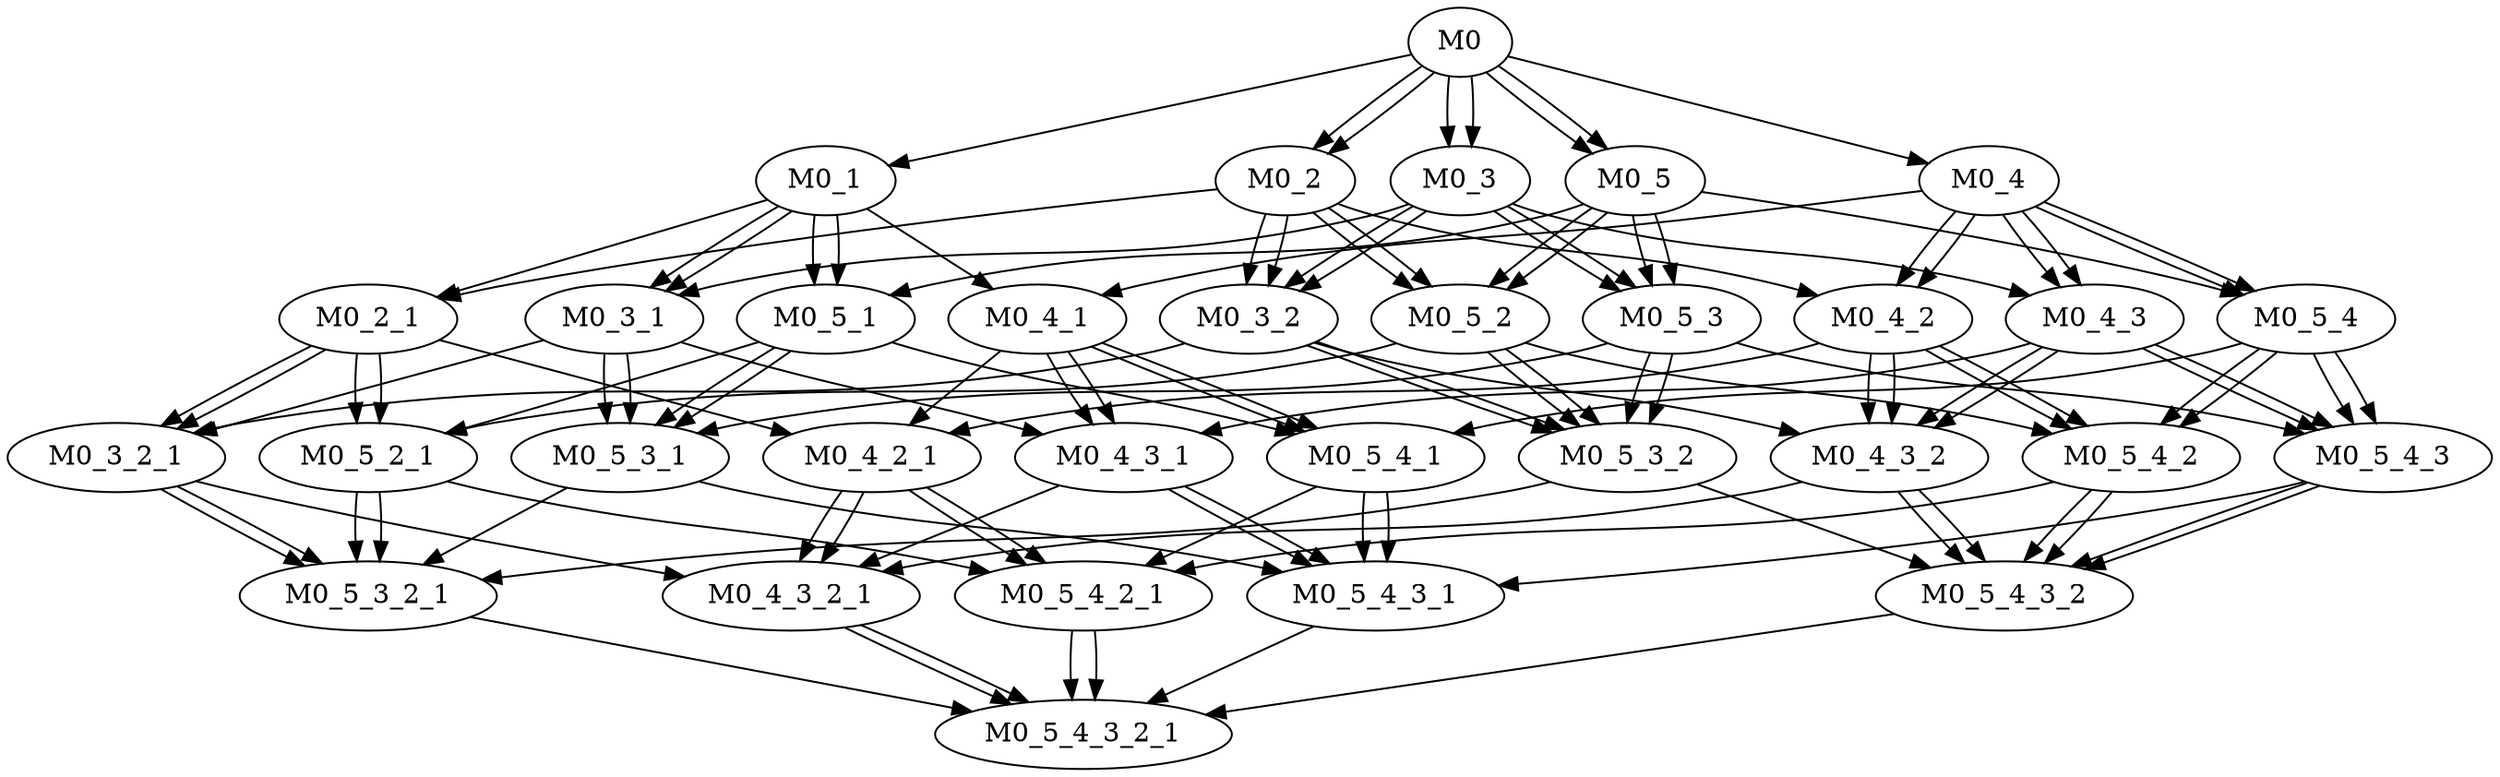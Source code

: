 Digraph RGraph {
M0->M0_1;
M0->M0_2;
M0->M0_3;
M0->M0_4;
M0->M0_3;
M0->M0_5;
M0->M0_5;
M0->M0_2;
M0_1->M0_2_1;
M0_1->M0_3_1;
M0_1->M0_4_1;
M0_1->M0_3_1;
M0_1->M0_5_1;
M0_1->M0_5_1;
M0_2->M0_2_1;
M0_2->M0_3_2;
M0_2->M0_4_2;
M0_2->M0_3_2;
M0_2->M0_5_2;
M0_2->M0_5_2;
M0_3->M0_3_1;
M0_3->M0_3_2;
M0_3->M0_4_3;
M0_3->M0_5_3;
M0_3->M0_5_3;
M0_3->M0_3_2;
M0_4->M0_4_1;
M0_4->M0_4_2;
M0_4->M0_4_3;
M0_4->M0_4_3;
M0_4->M0_5_4;
M0_4->M0_5_4;
M0_4->M0_4_2;
M0_5->M0_5_1;
M0_5->M0_5_2;
M0_5->M0_5_3;
M0_5->M0_5_4;
M0_5->M0_5_3;
M0_5->M0_5_2;
M0_5_1->M0_5_2_1;
M0_5_1->M0_5_3_1;
M0_5_1->M0_5_4_1;
M0_5_1->M0_5_3_1;
M0_5_2->M0_5_2_1;
M0_5_2->M0_5_3_2;
M0_5_2->M0_5_4_2;
M0_5_2->M0_5_3_2;
M0_5_3->M0_5_3_1;
M0_5_3->M0_5_3_2;
M0_5_3->M0_5_4_3;
M0_5_3->M0_5_3_2;
M0_5_4->M0_5_4_1;
M0_5_4->M0_5_4_2;
M0_5_4->M0_5_4_3;
M0_5_4->M0_5_4_3;
M0_5_4->M0_5_4_2;
M0_5_4_1->M0_5_4_2_1;
M0_5_4_1->M0_5_4_3_1;
M0_5_4_1->M0_5_4_3_1;
M0_5_4_2->M0_5_4_2_1;
M0_5_4_2->M0_5_4_3_2;
M0_5_4_2->M0_5_4_3_2;
M0_5_4_3->M0_5_4_3_1;
M0_5_4_3->M0_5_4_3_2;
M0_5_4_3->M0_5_4_3_2;
M0_5_4_3_1->M0_5_4_3_2_1;
M0_5_4_3_2->M0_5_4_3_2_1;
M0_5_4_2_1->M0_5_4_3_2_1;
M0_5_4_2_1->M0_5_4_3_2_1;
M0_5_3_1->M0_5_3_2_1;
M0_5_3_1->M0_5_4_3_1;
M0_5_3_2->M0_5_3_2_1;
M0_5_3_2->M0_5_4_3_2;
M0_5_3_2_1->M0_5_4_3_2_1;
M0_5_2_1->M0_5_3_2_1;
M0_5_2_1->M0_5_4_2_1;
M0_5_2_1->M0_5_3_2_1;
M0_4_1->M0_4_2_1;
M0_4_1->M0_4_3_1;
M0_4_1->M0_4_3_1;
M0_4_1->M0_5_4_1;
M0_4_1->M0_5_4_1;
M0_4_2->M0_4_2_1;
M0_4_2->M0_4_3_2;
M0_4_2->M0_4_3_2;
M0_4_2->M0_5_4_2;
M0_4_2->M0_5_4_2;
M0_4_3->M0_4_3_1;
M0_4_3->M0_4_3_2;
M0_4_3->M0_5_4_3;
M0_4_3->M0_5_4_3;
M0_4_3->M0_4_3_2;
M0_4_3_1->M0_4_3_2_1;
M0_4_3_1->M0_5_4_3_1;
M0_4_3_1->M0_5_4_3_1;
M0_4_3_2->M0_4_3_2_1;
M0_4_3_2->M0_5_4_3_2;
M0_4_3_2->M0_5_4_3_2;
M0_4_3_2_1->M0_5_4_3_2_1;
M0_4_3_2_1->M0_5_4_3_2_1;
M0_4_2_1->M0_4_3_2_1;
M0_4_2_1->M0_4_3_2_1;
M0_4_2_1->M0_5_4_2_1;
M0_4_2_1->M0_5_4_2_1;
M0_3_1->M0_3_2_1;
M0_3_1->M0_4_3_1;
M0_3_1->M0_5_3_1;
M0_3_1->M0_5_3_1;
M0_3_2->M0_3_2_1;
M0_3_2->M0_4_3_2;
M0_3_2->M0_5_3_2;
M0_3_2->M0_5_3_2;
M0_3_2_1->M0_4_3_2_1;
M0_3_2_1->M0_5_3_2_1;
M0_3_2_1->M0_5_3_2_1;
M0_2_1->M0_3_2_1;
M0_2_1->M0_4_2_1;
M0_2_1->M0_3_2_1;
M0_2_1->M0_5_2_1;
M0_2_1->M0_5_2_1;
}